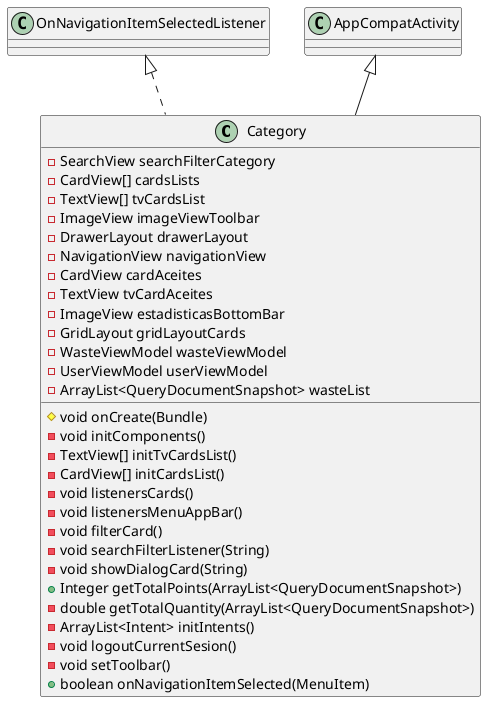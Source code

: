 @startuml
class Category {
- SearchView searchFilterCategory
- CardView[] cardsLists
- TextView[] tvCardsList
- ImageView imageViewToolbar
- DrawerLayout drawerLayout
- NavigationView navigationView
- CardView cardAceites
- TextView tvCardAceites
- ImageView estadisticasBottomBar
- GridLayout gridLayoutCards
- WasteViewModel wasteViewModel
- UserViewModel userViewModel
- ArrayList<QueryDocumentSnapshot> wasteList
# void onCreate(Bundle)
- void initComponents()
- TextView[] initTvCardsList()
- CardView[] initCardsList()
- void listenersCards()
- void listenersMenuAppBar()
- void filterCard()
- void searchFilterListener(String)
- void showDialogCard(String)
+ Integer getTotalPoints(ArrayList<QueryDocumentSnapshot>)
- double getTotalQuantity(ArrayList<QueryDocumentSnapshot>)
- ArrayList<Intent> initIntents()
- void logoutCurrentSesion()
- void setToolbar()
+ boolean onNavigationItemSelected(MenuItem)
}


OnNavigationItemSelectedListener <|.. Category
AppCompatActivity <|-- Category
@enduml